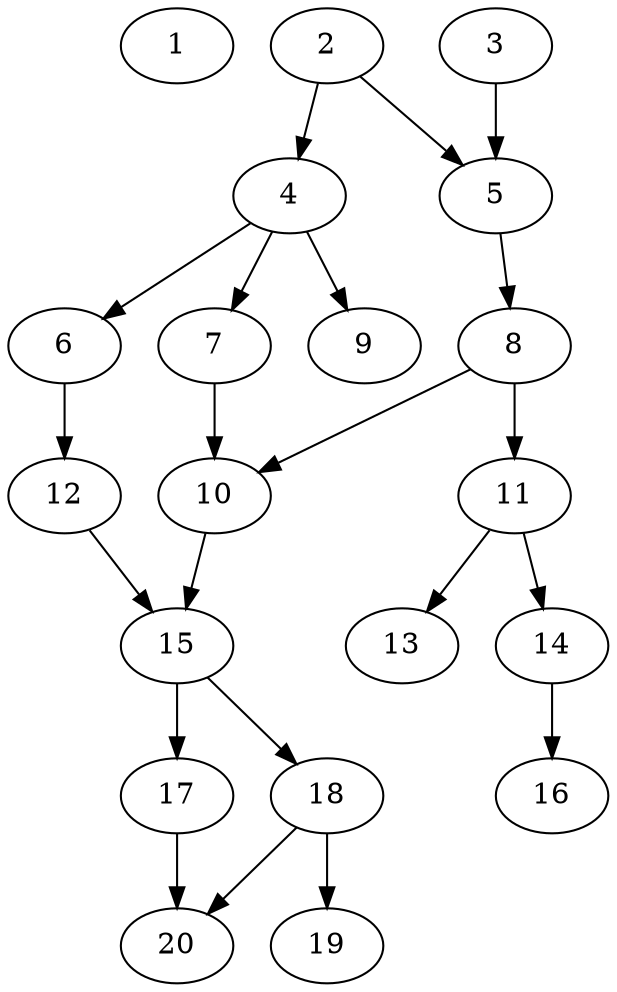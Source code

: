 // DAG automatically generated by daggen at Wed Jul 24 22:10:09 2019
// ./daggen --dot -n 20 --ccr 0.3 --fat 0.5 --regular 0.5 --density 0.5 --mindata 5242880 --maxdata 52428800 
digraph G {
  1 [size="134396587", alpha="0.14", expect_size="40318976"] 
  2 [size="139629227", alpha="0.04", expect_size="41888768"] 
  2 -> 4 [size ="41888768"]
  2 -> 5 [size ="41888768"]
  3 [size="167765333", alpha="0.05", expect_size="50329600"] 
  3 -> 5 [size ="50329600"]
  4 [size="79643307", alpha="0.17", expect_size="23892992"] 
  4 -> 6 [size ="23892992"]
  4 -> 7 [size ="23892992"]
  4 -> 9 [size ="23892992"]
  5 [size="42987520", alpha="0.04", expect_size="12896256"] 
  5 -> 8 [size ="12896256"]
  6 [size="133331627", alpha="0.17", expect_size="39999488"] 
  6 -> 12 [size ="39999488"]
  7 [size="74949973", alpha="0.10", expect_size="22484992"] 
  7 -> 10 [size ="22484992"]
  8 [size="24046933", alpha="0.04", expect_size="7214080"] 
  8 -> 10 [size ="7214080"]
  8 -> 11 [size ="7214080"]
  9 [size="101768533", alpha="0.16", expect_size="30530560"] 
  10 [size="156361387", alpha="0.05", expect_size="46908416"] 
  10 -> 15 [size ="46908416"]
  11 [size="162542933", alpha="0.20", expect_size="48762880"] 
  11 -> 13 [size ="48762880"]
  11 -> 14 [size ="48762880"]
  12 [size="111718400", alpha="0.10", expect_size="33515520"] 
  12 -> 15 [size ="33515520"]
  13 [size="140414293", alpha="0.07", expect_size="42124288"] 
  14 [size="21005653", alpha="0.02", expect_size="6301696"] 
  14 -> 16 [size ="6301696"]
  15 [size="151248213", alpha="0.06", expect_size="45374464"] 
  15 -> 17 [size ="45374464"]
  15 -> 18 [size ="45374464"]
  16 [size="27555840", alpha="0.10", expect_size="8266752"] 
  17 [size="161413120", alpha="0.05", expect_size="48423936"] 
  17 -> 20 [size ="48423936"]
  18 [size="85555200", alpha="0.07", expect_size="25666560"] 
  18 -> 19 [size ="25666560"]
  18 -> 20 [size ="25666560"]
  19 [size="115118080", alpha="0.11", expect_size="34535424"] 
  20 [size="80168960", alpha="0.04", expect_size="24050688"] 
}
